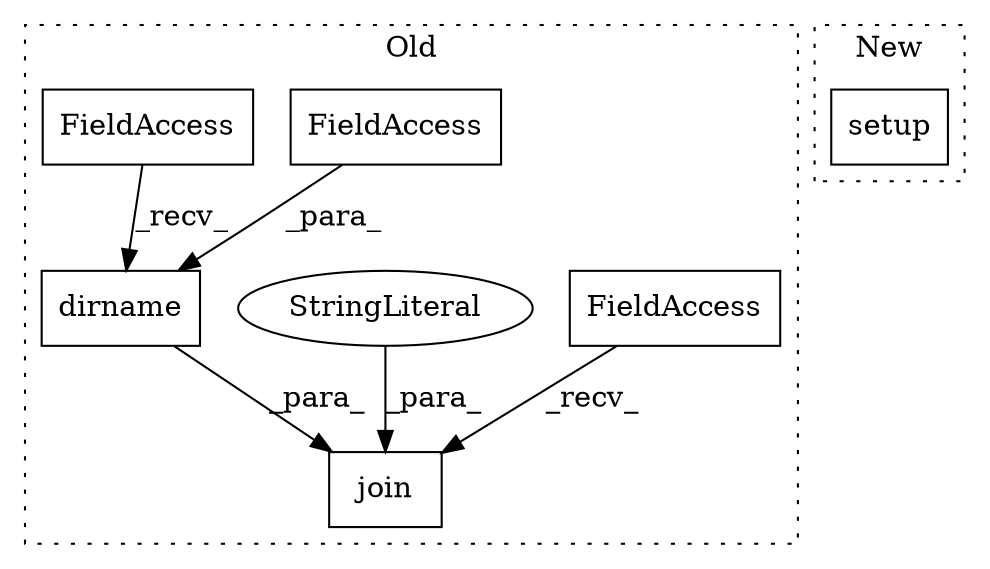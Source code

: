 digraph G {
subgraph cluster0 {
1 [label="join" a="32" s="343,378" l="5,1" shape="box"];
3 [label="FieldAccess" a="22" s="335" l="7" shape="box"];
4 [label="StringLiteral" a="45" s="368" l="10" shape="ellipse"];
5 [label="dirname" a="32" s="293,309" l="8,1" shape="box"];
6 [label="FieldAccess" a="22" s="301" l="8" shape="box"];
7 [label="FieldAccess" a="22" s="285" l="7" shape="box"];
label = "Old";
style="dotted";
}
subgraph cluster1 {
2 [label="setup" a="32" s="147" l="7" shape="box"];
label = "New";
style="dotted";
}
3 -> 1 [label="_recv_"];
4 -> 1 [label="_para_"];
5 -> 1 [label="_para_"];
6 -> 5 [label="_para_"];
7 -> 5 [label="_recv_"];
}